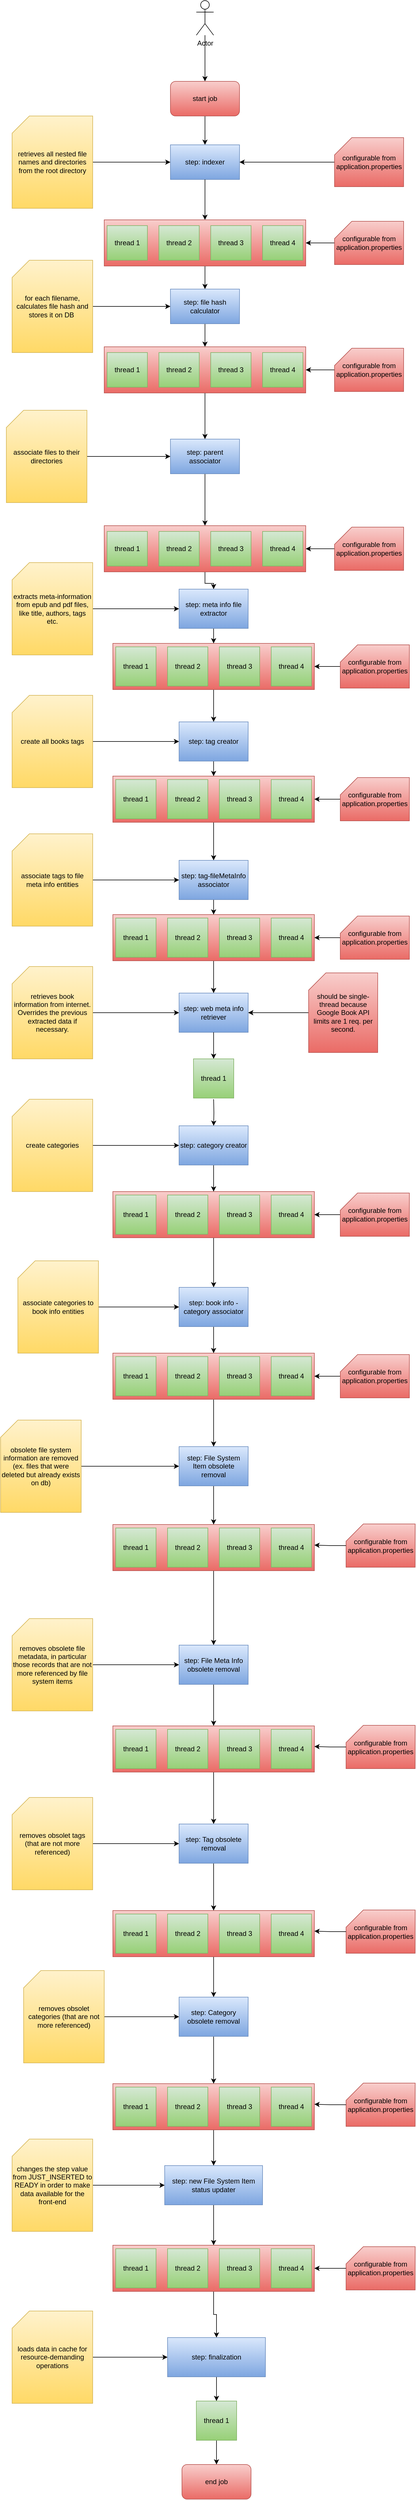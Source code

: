 <mxfile version="24.1.0" type="device">
  <diagram name="Page-1" id="AeAQ8UteRTDMmOz89zi5">
    <mxGraphModel dx="2793" dy="2853" grid="1" gridSize="10" guides="1" tooltips="1" connect="1" arrows="1" fold="1" page="1" pageScale="1" pageWidth="850" pageHeight="1100" math="0" shadow="0">
      <root>
        <mxCell id="0" />
        <mxCell id="1" parent="0" />
        <mxCell id="5nA1vxjFNdlEfRXgZD_g-63" style="edgeStyle=orthogonalEdgeStyle;rounded=0;orthogonalLoop=1;jettySize=auto;html=1;exitX=0.5;exitY=1;exitDx=0;exitDy=0;entryX=0.5;entryY=0;entryDx=0;entryDy=0;" edge="1" parent="1" source="Pz3XvWrVHSfFhwt_LLlL-2" target="Pz3XvWrVHSfFhwt_LLlL-22">
          <mxGeometry relative="1" as="geometry" />
        </mxCell>
        <mxCell id="Pz3XvWrVHSfFhwt_LLlL-2" value="" style="rounded=0;whiteSpace=wrap;html=1;fillColor=#f8cecc;strokeColor=#b85450;gradientColor=#ea6b66;" parent="1" vertex="1">
          <mxGeometry x="265" y="2960" width="350" height="80" as="geometry" />
        </mxCell>
        <mxCell id="5nA1vxjFNdlEfRXgZD_g-58" style="edgeStyle=orthogonalEdgeStyle;rounded=0;orthogonalLoop=1;jettySize=auto;html=1;" edge="1" parent="1" source="lWOo_lwj3-n9xgsoMNME-1" target="W6_yoty5D15qkjbpSZdV-29">
          <mxGeometry relative="1" as="geometry" />
        </mxCell>
        <mxCell id="lWOo_lwj3-n9xgsoMNME-1" value="" style="rounded=0;whiteSpace=wrap;html=1;fillColor=#f8cecc;strokeColor=#b85450;gradientColor=#ea6b66;" parent="1" vertex="1">
          <mxGeometry x="265" y="2291" width="350" height="80" as="geometry" />
        </mxCell>
        <mxCell id="5nA1vxjFNdlEfRXgZD_g-16" style="edgeStyle=orthogonalEdgeStyle;rounded=0;orthogonalLoop=1;jettySize=auto;html=1;entryX=0.5;entryY=0;entryDx=0;entryDy=0;" edge="1" parent="1" source="W6_yoty5D15qkjbpSZdV-63" target="5nA1vxjFNdlEfRXgZD_g-7">
          <mxGeometry relative="1" as="geometry" />
        </mxCell>
        <mxCell id="W6_yoty5D15qkjbpSZdV-63" value="" style="rounded=0;whiteSpace=wrap;html=1;fillColor=#f8cecc;strokeColor=#b85450;gradientColor=#ea6b66;" parent="1" vertex="1">
          <mxGeometry x="265" y="764" width="350" height="80" as="geometry" />
        </mxCell>
        <mxCell id="5nA1vxjFNdlEfRXgZD_g-2" style="edgeStyle=orthogonalEdgeStyle;rounded=0;orthogonalLoop=1;jettySize=auto;html=1;entryX=0.5;entryY=0;entryDx=0;entryDy=0;" edge="1" parent="1" source="W6_yoty5D15qkjbpSZdV-61" target="W6_yoty5D15qkjbpSZdV-6">
          <mxGeometry relative="1" as="geometry" />
        </mxCell>
        <mxCell id="W6_yoty5D15qkjbpSZdV-61" value="" style="rounded=0;whiteSpace=wrap;html=1;fillColor=#f8cecc;strokeColor=#b85450;gradientColor=#ea6b66;" parent="1" vertex="1">
          <mxGeometry x="250" y="560" width="350" height="80" as="geometry" />
        </mxCell>
        <mxCell id="W6_yoty5D15qkjbpSZdV-3" style="edgeStyle=orthogonalEdgeStyle;rounded=0;orthogonalLoop=1;jettySize=auto;html=1;entryX=0.5;entryY=0;entryDx=0;entryDy=0;" parent="1" source="W6_yoty5D15qkjbpSZdV-1" target="W6_yoty5D15qkjbpSZdV-2" edge="1">
          <mxGeometry relative="1" as="geometry" />
        </mxCell>
        <mxCell id="W6_yoty5D15qkjbpSZdV-1" value="Actor" style="shape=umlActor;verticalLabelPosition=bottom;verticalAlign=top;html=1;outlineConnect=0;" parent="1" vertex="1">
          <mxGeometry x="410" y="-350" width="30" height="60" as="geometry" />
        </mxCell>
        <mxCell id="W6_yoty5D15qkjbpSZdV-5" style="edgeStyle=orthogonalEdgeStyle;rounded=0;orthogonalLoop=1;jettySize=auto;html=1;entryX=0.5;entryY=0;entryDx=0;entryDy=0;" parent="1" source="W6_yoty5D15qkjbpSZdV-2" target="W6_yoty5D15qkjbpSZdV-4" edge="1">
          <mxGeometry relative="1" as="geometry" />
        </mxCell>
        <mxCell id="W6_yoty5D15qkjbpSZdV-2" value="start job" style="rounded=1;whiteSpace=wrap;html=1;fillColor=#f8cecc;gradientColor=#ea6b66;strokeColor=#b85450;fontColor=#000000;" parent="1" vertex="1">
          <mxGeometry x="365" y="-210" width="120" height="60" as="geometry" />
        </mxCell>
        <mxCell id="W6_yoty5D15qkjbpSZdV-4" value="step: indexer" style="rounded=0;whiteSpace=wrap;html=1;fillColor=#dae8fc;gradientColor=#7ea6e0;strokeColor=#6c8ebf;fontColor=#000000;" parent="1" vertex="1">
          <mxGeometry x="365" y="-100" width="120" height="60" as="geometry" />
        </mxCell>
        <mxCell id="5nA1vxjFNdlEfRXgZD_g-3" style="edgeStyle=orthogonalEdgeStyle;rounded=0;orthogonalLoop=1;jettySize=auto;html=1;entryX=0.5;entryY=0;entryDx=0;entryDy=0;" edge="1" parent="1" source="W6_yoty5D15qkjbpSZdV-6" target="W6_yoty5D15qkjbpSZdV-63">
          <mxGeometry relative="1" as="geometry" />
        </mxCell>
        <mxCell id="W6_yoty5D15qkjbpSZdV-6" value="step: meta info file extractor" style="rounded=0;whiteSpace=wrap;html=1;fillColor=#dae8fc;gradientColor=#7ea6e0;strokeColor=#6c8ebf;fontColor=#000000;" parent="1" vertex="1">
          <mxGeometry x="380" y="670" width="120" height="68" as="geometry" />
        </mxCell>
        <mxCell id="W6_yoty5D15qkjbpSZdV-8" value="thread 1" style="rounded=0;whiteSpace=wrap;html=1;fillColor=#d5e8d4;gradientColor=#97d077;strokeColor=#82b366;fontColor=#000000;" parent="1" vertex="1">
          <mxGeometry x="270" y="770" width="70" height="68" as="geometry" />
        </mxCell>
        <mxCell id="W6_yoty5D15qkjbpSZdV-9" value="thread 2" style="rounded=0;whiteSpace=wrap;html=1;fillColor=#d5e8d4;gradientColor=#97d077;strokeColor=#82b366;fontColor=#000000;" parent="1" vertex="1">
          <mxGeometry x="360" y="770" width="70" height="68" as="geometry" />
        </mxCell>
        <mxCell id="W6_yoty5D15qkjbpSZdV-10" value="thread 3" style="rounded=0;whiteSpace=wrap;html=1;fillColor=#d5e8d4;gradientColor=#97d077;strokeColor=#82b366;fontColor=#000000;" parent="1" vertex="1">
          <mxGeometry x="450" y="770" width="70" height="68" as="geometry" />
        </mxCell>
        <mxCell id="W6_yoty5D15qkjbpSZdV-11" value="thread 4" style="rounded=0;whiteSpace=wrap;html=1;fillColor=#d5e8d4;gradientColor=#97d077;strokeColor=#82b366;fontColor=#000000;" parent="1" vertex="1">
          <mxGeometry x="540" y="770" width="70" height="68" as="geometry" />
        </mxCell>
        <mxCell id="W6_yoty5D15qkjbpSZdV-17" value="" style="edgeStyle=orthogonalEdgeStyle;rounded=0;orthogonalLoop=1;jettySize=auto;html=1;entryX=0.5;entryY=0;entryDx=0;entryDy=0;" parent="1" source="W6_yoty5D15qkjbpSZdV-4" target="8aTpo-9_EJ-zkzRSs7th-9" edge="1">
          <mxGeometry relative="1" as="geometry">
            <mxPoint x="425" y="-30" as="sourcePoint" />
            <mxPoint x="425" as="targetPoint" />
          </mxGeometry>
        </mxCell>
        <mxCell id="W6_yoty5D15qkjbpSZdV-18" value="step: web meta info retriever" style="rounded=0;whiteSpace=wrap;html=1;fillColor=#dae8fc;gradientColor=#7ea6e0;strokeColor=#6c8ebf;fontColor=#000000;" parent="1" vertex="1">
          <mxGeometry x="380" y="1370" width="120" height="68" as="geometry" />
        </mxCell>
        <mxCell id="W6_yoty5D15qkjbpSZdV-19" value="" style="edgeStyle=orthogonalEdgeStyle;rounded=0;orthogonalLoop=1;jettySize=auto;html=1;entryX=0.5;entryY=0;entryDx=0;entryDy=0;" parent="1" source="W6_yoty5D15qkjbpSZdV-18" target="W6_yoty5D15qkjbpSZdV-20" edge="1">
          <mxGeometry relative="1" as="geometry">
            <mxPoint x="440" y="1430" as="sourcePoint" />
            <mxPoint x="440" y="1540" as="targetPoint" />
          </mxGeometry>
        </mxCell>
        <mxCell id="W6_yoty5D15qkjbpSZdV-20" value="thread 1" style="rounded=0;whiteSpace=wrap;html=1;fillColor=#d5e8d4;gradientColor=#97d077;strokeColor=#82b366;fontColor=#000000;" parent="1" vertex="1">
          <mxGeometry x="405" y="1484" width="70" height="68" as="geometry" />
        </mxCell>
        <mxCell id="5nA1vxjFNdlEfRXgZD_g-31" style="edgeStyle=orthogonalEdgeStyle;rounded=0;orthogonalLoop=1;jettySize=auto;html=1;exitX=0.5;exitY=1;exitDx=0;exitDy=0;entryX=0.5;entryY=0;entryDx=0;entryDy=0;" edge="1" parent="1" source="W6_yoty5D15qkjbpSZdV-25" target="lWOo_lwj3-n9xgsoMNME-1">
          <mxGeometry relative="1" as="geometry" />
        </mxCell>
        <mxCell id="W6_yoty5D15qkjbpSZdV-25" value="step: File System Item obsolete removal" style="rounded=0;whiteSpace=wrap;html=1;fillColor=#dae8fc;gradientColor=#7ea6e0;strokeColor=#6c8ebf;fontColor=#000000;" parent="1" vertex="1">
          <mxGeometry x="380" y="2156" width="120" height="68" as="geometry" />
        </mxCell>
        <mxCell id="5nA1vxjFNdlEfRXgZD_g-59" style="edgeStyle=orthogonalEdgeStyle;rounded=0;orthogonalLoop=1;jettySize=auto;html=1;entryX=0.5;entryY=0;entryDx=0;entryDy=0;" edge="1" parent="1" source="W6_yoty5D15qkjbpSZdV-29" target="pT-amFlwkqPHEuizpd7b-6">
          <mxGeometry relative="1" as="geometry" />
        </mxCell>
        <mxCell id="W6_yoty5D15qkjbpSZdV-29" value="step: File Meta Info obsolete removal" style="rounded=0;whiteSpace=wrap;html=1;fillColor=#dae8fc;gradientColor=#7ea6e0;strokeColor=#6c8ebf;fontColor=#000000;" parent="1" vertex="1">
          <mxGeometry x="380" y="2500" width="120" height="68" as="geometry" />
        </mxCell>
        <mxCell id="5nA1vxjFNdlEfRXgZD_g-66" style="edgeStyle=orthogonalEdgeStyle;rounded=0;orthogonalLoop=1;jettySize=auto;html=1;exitX=0.5;exitY=1;exitDx=0;exitDy=0;entryX=0.5;entryY=0;entryDx=0;entryDy=0;" edge="1" parent="1" source="W6_yoty5D15qkjbpSZdV-33" target="pT-amFlwkqPHEuizpd7b-18">
          <mxGeometry relative="1" as="geometry" />
        </mxCell>
        <mxCell id="W6_yoty5D15qkjbpSZdV-33" value="step: new File System Item status updater" style="rounded=0;whiteSpace=wrap;html=1;fillColor=#dae8fc;gradientColor=#7ea6e0;strokeColor=#6c8ebf;fontColor=#000000;" parent="1" vertex="1">
          <mxGeometry x="355" y="3402" width="170" height="68" as="geometry" />
        </mxCell>
        <mxCell id="W6_yoty5D15qkjbpSZdV-42" style="edgeStyle=orthogonalEdgeStyle;rounded=0;orthogonalLoop=1;jettySize=auto;html=1;entryX=1;entryY=0.5;entryDx=0;entryDy=0;" parent="1" source="W6_yoty5D15qkjbpSZdV-41" target="W6_yoty5D15qkjbpSZdV-18" edge="1">
          <mxGeometry relative="1" as="geometry" />
        </mxCell>
        <mxCell id="W6_yoty5D15qkjbpSZdV-41" value="should be single-thread because Google Book API limits are 1 req. per second." style="shape=card;whiteSpace=wrap;html=1;fillColor=#f8cecc;gradientColor=#ea6b66;strokeColor=#b85450;fontColor=#000000;" parent="1" vertex="1">
          <mxGeometry x="605" y="1335" width="120" height="138" as="geometry" />
        </mxCell>
        <mxCell id="W6_yoty5D15qkjbpSZdV-44" style="edgeStyle=orthogonalEdgeStyle;rounded=0;orthogonalLoop=1;jettySize=auto;html=1;entryX=1;entryY=0.5;entryDx=0;entryDy=0;" parent="1" source="W6_yoty5D15qkjbpSZdV-43" target="W6_yoty5D15qkjbpSZdV-4" edge="1">
          <mxGeometry relative="1" as="geometry" />
        </mxCell>
        <mxCell id="W6_yoty5D15qkjbpSZdV-43" value="configurable from application.properties" style="shape=card;whiteSpace=wrap;html=1;fillColor=#f8cecc;gradientColor=#ea6b66;strokeColor=#b85450;fontColor=#000000;" parent="1" vertex="1">
          <mxGeometry x="650" y="-112.5" width="120" height="85" as="geometry" />
        </mxCell>
        <mxCell id="5nA1vxjFNdlEfRXgZD_g-1" style="edgeStyle=orthogonalEdgeStyle;rounded=0;orthogonalLoop=1;jettySize=auto;html=1;entryX=0.5;entryY=0;entryDx=0;entryDy=0;" edge="1" parent="1" source="W6_yoty5D15qkjbpSZdV-49" target="W6_yoty5D15qkjbpSZdV-61">
          <mxGeometry relative="1" as="geometry" />
        </mxCell>
        <mxCell id="W6_yoty5D15qkjbpSZdV-49" value="step: parent associator" style="rounded=0;whiteSpace=wrap;html=1;fillColor=#dae8fc;gradientColor=#7ea6e0;strokeColor=#6c8ebf;fontColor=#000000;" parent="1" vertex="1">
          <mxGeometry x="365" y="410" width="120" height="60" as="geometry" />
        </mxCell>
        <mxCell id="W6_yoty5D15qkjbpSZdV-50" value="thread 1" style="rounded=0;whiteSpace=wrap;html=1;fillColor=#d5e8d4;gradientColor=#97d077;strokeColor=#82b366;fontColor=#000000;" parent="1" vertex="1">
          <mxGeometry x="255" y="570" width="70" height="60" as="geometry" />
        </mxCell>
        <mxCell id="W6_yoty5D15qkjbpSZdV-51" value="thread 2" style="rounded=0;whiteSpace=wrap;html=1;fillColor=#d5e8d4;gradientColor=#97d077;strokeColor=#82b366;fontColor=#000000;" parent="1" vertex="1">
          <mxGeometry x="345" y="570" width="70" height="60" as="geometry" />
        </mxCell>
        <mxCell id="W6_yoty5D15qkjbpSZdV-52" value="thread 3" style="rounded=0;whiteSpace=wrap;html=1;fillColor=#d5e8d4;gradientColor=#97d077;strokeColor=#82b366;fontColor=#000000;" parent="1" vertex="1">
          <mxGeometry x="435" y="570" width="70" height="60" as="geometry" />
        </mxCell>
        <mxCell id="W6_yoty5D15qkjbpSZdV-53" value="thread 4" style="rounded=0;whiteSpace=wrap;html=1;fillColor=#d5e8d4;gradientColor=#97d077;strokeColor=#82b366;fontColor=#000000;" parent="1" vertex="1">
          <mxGeometry x="525" y="570" width="70" height="60" as="geometry" />
        </mxCell>
        <mxCell id="W6_yoty5D15qkjbpSZdV-62" style="edgeStyle=orthogonalEdgeStyle;rounded=0;orthogonalLoop=1;jettySize=auto;html=1;entryX=1;entryY=0.5;entryDx=0;entryDy=0;" parent="1" source="W6_yoty5D15qkjbpSZdV-59" target="W6_yoty5D15qkjbpSZdV-61" edge="1">
          <mxGeometry relative="1" as="geometry" />
        </mxCell>
        <mxCell id="W6_yoty5D15qkjbpSZdV-59" value="configurable from application.properties" style="shape=card;whiteSpace=wrap;html=1;fillColor=#f8cecc;gradientColor=#ea6b66;strokeColor=#b85450;fontColor=#000000;" parent="1" vertex="1">
          <mxGeometry x="650" y="562.5" width="120" height="75" as="geometry" />
        </mxCell>
        <mxCell id="W6_yoty5D15qkjbpSZdV-64" style="edgeStyle=orthogonalEdgeStyle;rounded=0;orthogonalLoop=1;jettySize=auto;html=1;entryX=1;entryY=0.5;entryDx=0;entryDy=0;" parent="1" source="W6_yoty5D15qkjbpSZdV-65" target="W6_yoty5D15qkjbpSZdV-63" edge="1">
          <mxGeometry relative="1" as="geometry" />
        </mxCell>
        <mxCell id="W6_yoty5D15qkjbpSZdV-65" value="configurable from application.properties" style="shape=card;whiteSpace=wrap;html=1;fillColor=#f8cecc;gradientColor=#ea6b66;strokeColor=#b85450;fontColor=#000000;" parent="1" vertex="1">
          <mxGeometry x="660" y="766.5" width="120" height="75" as="geometry" />
        </mxCell>
        <mxCell id="5nA1vxjFNdlEfRXgZD_g-60" style="edgeStyle=orthogonalEdgeStyle;rounded=0;orthogonalLoop=1;jettySize=auto;html=1;exitX=0.5;exitY=1;exitDx=0;exitDy=0;entryX=0.5;entryY=0;entryDx=0;entryDy=0;" edge="1" parent="1" source="pT-amFlwkqPHEuizpd7b-6" target="Pz3XvWrVHSfFhwt_LLlL-1">
          <mxGeometry relative="1" as="geometry" />
        </mxCell>
        <mxCell id="pT-amFlwkqPHEuizpd7b-6" value="" style="rounded=0;whiteSpace=wrap;html=1;fillColor=#f8cecc;strokeColor=#b85450;gradientColor=#ea6b66;" parent="1" vertex="1">
          <mxGeometry x="265" y="2640" width="350" height="80" as="geometry" />
        </mxCell>
        <mxCell id="pT-amFlwkqPHEuizpd7b-7" value="thread 1" style="rounded=0;whiteSpace=wrap;html=1;fillColor=#d5e8d4;gradientColor=#97d077;strokeColor=#82b366;fontColor=#000000;" parent="1" vertex="1">
          <mxGeometry x="270" y="2646" width="70" height="68" as="geometry" />
        </mxCell>
        <mxCell id="pT-amFlwkqPHEuizpd7b-8" value="thread 2" style="rounded=0;whiteSpace=wrap;html=1;fillColor=#d5e8d4;gradientColor=#97d077;strokeColor=#82b366;fontColor=#000000;" parent="1" vertex="1">
          <mxGeometry x="360" y="2646" width="70" height="68" as="geometry" />
        </mxCell>
        <mxCell id="pT-amFlwkqPHEuizpd7b-9" value="thread 3" style="rounded=0;whiteSpace=wrap;html=1;fillColor=#d5e8d4;gradientColor=#97d077;strokeColor=#82b366;fontColor=#000000;" parent="1" vertex="1">
          <mxGeometry x="450" y="2646" width="70" height="68" as="geometry" />
        </mxCell>
        <mxCell id="pT-amFlwkqPHEuizpd7b-10" value="thread 4" style="rounded=0;whiteSpace=wrap;html=1;fillColor=#d5e8d4;gradientColor=#97d077;strokeColor=#82b366;fontColor=#000000;" parent="1" vertex="1">
          <mxGeometry x="540" y="2646" width="70" height="68" as="geometry" />
        </mxCell>
        <mxCell id="5nA1vxjFNdlEfRXgZD_g-67" style="edgeStyle=orthogonalEdgeStyle;rounded=0;orthogonalLoop=1;jettySize=auto;html=1;exitX=0.5;exitY=1;exitDx=0;exitDy=0;entryX=0.5;entryY=0;entryDx=0;entryDy=0;" edge="1" parent="1" source="pT-amFlwkqPHEuizpd7b-18" target="8aTpo-9_EJ-zkzRSs7th-1">
          <mxGeometry relative="1" as="geometry" />
        </mxCell>
        <mxCell id="pT-amFlwkqPHEuizpd7b-18" value="" style="rounded=0;whiteSpace=wrap;html=1;fillColor=#f8cecc;strokeColor=#b85450;gradientColor=#ea6b66;" parent="1" vertex="1">
          <mxGeometry x="265" y="3540" width="350" height="80" as="geometry" />
        </mxCell>
        <mxCell id="pT-amFlwkqPHEuizpd7b-19" value="thread 1" style="rounded=0;whiteSpace=wrap;html=1;fillColor=#d5e8d4;gradientColor=#97d077;strokeColor=#82b366;fontColor=#000000;" parent="1" vertex="1">
          <mxGeometry x="270" y="3546" width="70" height="68" as="geometry" />
        </mxCell>
        <mxCell id="pT-amFlwkqPHEuizpd7b-20" value="thread 2" style="rounded=0;whiteSpace=wrap;html=1;fillColor=#d5e8d4;gradientColor=#97d077;strokeColor=#82b366;fontColor=#000000;" parent="1" vertex="1">
          <mxGeometry x="360" y="3546" width="70" height="68" as="geometry" />
        </mxCell>
        <mxCell id="pT-amFlwkqPHEuizpd7b-21" value="thread 3" style="rounded=0;whiteSpace=wrap;html=1;fillColor=#d5e8d4;gradientColor=#97d077;strokeColor=#82b366;fontColor=#000000;" parent="1" vertex="1">
          <mxGeometry x="450" y="3546" width="70" height="68" as="geometry" />
        </mxCell>
        <mxCell id="pT-amFlwkqPHEuizpd7b-22" value="thread 4" style="rounded=0;whiteSpace=wrap;html=1;fillColor=#d5e8d4;gradientColor=#97d077;strokeColor=#82b366;fontColor=#000000;" parent="1" vertex="1">
          <mxGeometry x="540" y="3546" width="70" height="68" as="geometry" />
        </mxCell>
        <mxCell id="pT-amFlwkqPHEuizpd7b-26" value="end job" style="rounded=1;whiteSpace=wrap;html=1;fillColor=#f8cecc;gradientColor=#ea6b66;strokeColor=#b85450;fontColor=#000000;" parent="1" vertex="1">
          <mxGeometry x="385" y="3920" width="120" height="60" as="geometry" />
        </mxCell>
        <mxCell id="pT-amFlwkqPHEuizpd7b-31" value="configurable from application.properties" style="shape=card;whiteSpace=wrap;html=1;fillColor=#f8cecc;gradientColor=#ea6b66;strokeColor=#b85450;fontColor=#000000;" parent="1" vertex="1">
          <mxGeometry x="670" y="2639" width="120" height="75" as="geometry" />
        </mxCell>
        <mxCell id="pT-amFlwkqPHEuizpd7b-32" value="configurable from application.properties" style="shape=card;whiteSpace=wrap;html=1;fillColor=#f8cecc;gradientColor=#ea6b66;strokeColor=#b85450;fontColor=#000000;" parent="1" vertex="1">
          <mxGeometry x="670" y="3542.5" width="120" height="75" as="geometry" />
        </mxCell>
        <mxCell id="pT-amFlwkqPHEuizpd7b-33" style="edgeStyle=orthogonalEdgeStyle;rounded=0;orthogonalLoop=1;jettySize=auto;html=1;entryX=1;entryY=0.446;entryDx=0;entryDy=0;entryPerimeter=0;" parent="1" source="pT-amFlwkqPHEuizpd7b-31" target="pT-amFlwkqPHEuizpd7b-6" edge="1">
          <mxGeometry relative="1" as="geometry" />
        </mxCell>
        <mxCell id="pT-amFlwkqPHEuizpd7b-34" style="edgeStyle=orthogonalEdgeStyle;rounded=0;orthogonalLoop=1;jettySize=auto;html=1;entryX=1;entryY=0.5;entryDx=0;entryDy=0;" parent="1" source="pT-amFlwkqPHEuizpd7b-32" target="pT-amFlwkqPHEuizpd7b-18" edge="1">
          <mxGeometry relative="1" as="geometry">
            <mxPoint x="620" y="3579" as="targetPoint" />
          </mxGeometry>
        </mxCell>
        <mxCell id="cFf2lf7DGppdIoSNQJBt-2" style="edgeStyle=orthogonalEdgeStyle;rounded=0;orthogonalLoop=1;jettySize=auto;html=1;entryX=0;entryY=0.5;entryDx=0;entryDy=0;" parent="1" source="cFf2lf7DGppdIoSNQJBt-1" target="W6_yoty5D15qkjbpSZdV-4" edge="1">
          <mxGeometry relative="1" as="geometry" />
        </mxCell>
        <mxCell id="cFf2lf7DGppdIoSNQJBt-1" value="retrieves all nested file names and directories from the root directory" style="shape=card;whiteSpace=wrap;html=1;fillColor=#fff2cc;strokeColor=#d6b656;gradientColor=#ffd966;fontColor=#000000;" parent="1" vertex="1">
          <mxGeometry x="90" y="-150" width="140" height="160" as="geometry" />
        </mxCell>
        <mxCell id="cFf2lf7DGppdIoSNQJBt-4" style="edgeStyle=orthogonalEdgeStyle;rounded=0;orthogonalLoop=1;jettySize=auto;html=1;entryX=0;entryY=0.5;entryDx=0;entryDy=0;" parent="1" source="cFf2lf7DGppdIoSNQJBt-3" target="W6_yoty5D15qkjbpSZdV-49" edge="1">
          <mxGeometry relative="1" as="geometry" />
        </mxCell>
        <mxCell id="cFf2lf7DGppdIoSNQJBt-3" value="associate files to their directories" style="shape=card;whiteSpace=wrap;html=1;fillColor=#fff2cc;strokeColor=#d6b656;gradientColor=#ffd966;fontColor=#000000;" parent="1" vertex="1">
          <mxGeometry x="80" y="360" width="140" height="160" as="geometry" />
        </mxCell>
        <mxCell id="cFf2lf7DGppdIoSNQJBt-6" style="edgeStyle=orthogonalEdgeStyle;rounded=0;orthogonalLoop=1;jettySize=auto;html=1;entryX=0;entryY=0.5;entryDx=0;entryDy=0;" parent="1" source="cFf2lf7DGppdIoSNQJBt-5" target="W6_yoty5D15qkjbpSZdV-6" edge="1">
          <mxGeometry relative="1" as="geometry" />
        </mxCell>
        <mxCell id="cFf2lf7DGppdIoSNQJBt-5" value="extracts meta-information from epub and pdf files, like title, authors, tags etc." style="shape=card;whiteSpace=wrap;html=1;fillColor=#fff2cc;strokeColor=#d6b656;gradientColor=#ffd966;fontColor=#000000;" parent="1" vertex="1">
          <mxGeometry x="90" y="624" width="140" height="160" as="geometry" />
        </mxCell>
        <mxCell id="cFf2lf7DGppdIoSNQJBt-8" style="edgeStyle=orthogonalEdgeStyle;rounded=0;orthogonalLoop=1;jettySize=auto;html=1;entryX=0;entryY=0.5;entryDx=0;entryDy=0;" parent="1" source="cFf2lf7DGppdIoSNQJBt-7" target="W6_yoty5D15qkjbpSZdV-18" edge="1">
          <mxGeometry relative="1" as="geometry" />
        </mxCell>
        <mxCell id="cFf2lf7DGppdIoSNQJBt-7" value="retrieves book information from internet. Overrides the previous extracted data if necessary." style="shape=card;whiteSpace=wrap;html=1;fillColor=#fff2cc;strokeColor=#d6b656;gradientColor=#ffd966;fontColor=#000000;" parent="1" vertex="1">
          <mxGeometry x="90" y="1324" width="140" height="160" as="geometry" />
        </mxCell>
        <mxCell id="cFf2lf7DGppdIoSNQJBt-10" style="edgeStyle=orthogonalEdgeStyle;rounded=0;orthogonalLoop=1;jettySize=auto;html=1;entryX=0;entryY=0.5;entryDx=0;entryDy=0;" parent="1" source="cFf2lf7DGppdIoSNQJBt-9" target="W6_yoty5D15qkjbpSZdV-25" edge="1">
          <mxGeometry relative="1" as="geometry" />
        </mxCell>
        <mxCell id="cFf2lf7DGppdIoSNQJBt-9" value="obsolete file system information are removed (ex. files that were deleted but already exists on db)" style="shape=card;whiteSpace=wrap;html=1;fillColor=#fff2cc;strokeColor=#d6b656;gradientColor=#ffd966;fontColor=#000000;" parent="1" vertex="1">
          <mxGeometry x="70" y="2110" width="140" height="160" as="geometry" />
        </mxCell>
        <mxCell id="cFf2lf7DGppdIoSNQJBt-12" style="edgeStyle=orthogonalEdgeStyle;rounded=0;orthogonalLoop=1;jettySize=auto;html=1;entryX=0;entryY=0.5;entryDx=0;entryDy=0;" parent="1" source="cFf2lf7DGppdIoSNQJBt-11" target="W6_yoty5D15qkjbpSZdV-29" edge="1">
          <mxGeometry relative="1" as="geometry" />
        </mxCell>
        <mxCell id="cFf2lf7DGppdIoSNQJBt-11" value="removes obsolete file metadata, in particular those records that are not more referenced by file system items" style="shape=card;whiteSpace=wrap;html=1;fillColor=#fff2cc;strokeColor=#d6b656;gradientColor=#ffd966;fontColor=#000000;" parent="1" vertex="1">
          <mxGeometry x="90" y="2454" width="140" height="160" as="geometry" />
        </mxCell>
        <mxCell id="cFf2lf7DGppdIoSNQJBt-14" style="edgeStyle=orthogonalEdgeStyle;rounded=0;orthogonalLoop=1;jettySize=auto;html=1;entryX=0;entryY=0.5;entryDx=0;entryDy=0;" parent="1" source="cFf2lf7DGppdIoSNQJBt-13" target="W6_yoty5D15qkjbpSZdV-33" edge="1">
          <mxGeometry relative="1" as="geometry" />
        </mxCell>
        <mxCell id="cFf2lf7DGppdIoSNQJBt-13" value="changes the step value from JUST_INSERTED to READY in order to make data available for the front-end" style="shape=card;whiteSpace=wrap;html=1;fillColor=#fff2cc;strokeColor=#d6b656;gradientColor=#ffd966;fontColor=#000000;" parent="1" vertex="1">
          <mxGeometry x="90" y="3356" width="140" height="160" as="geometry" />
        </mxCell>
        <mxCell id="lWOo_lwj3-n9xgsoMNME-2" value="thread 1" style="rounded=0;whiteSpace=wrap;html=1;fillColor=#d5e8d4;gradientColor=#97d077;strokeColor=#82b366;fontColor=#000000;" parent="1" vertex="1">
          <mxGeometry x="270" y="2297" width="70" height="68" as="geometry" />
        </mxCell>
        <mxCell id="lWOo_lwj3-n9xgsoMNME-3" value="thread 2" style="rounded=0;whiteSpace=wrap;html=1;fillColor=#d5e8d4;gradientColor=#97d077;strokeColor=#82b366;fontColor=#000000;" parent="1" vertex="1">
          <mxGeometry x="360" y="2297" width="70" height="68" as="geometry" />
        </mxCell>
        <mxCell id="lWOo_lwj3-n9xgsoMNME-4" value="thread 3" style="rounded=0;whiteSpace=wrap;html=1;fillColor=#d5e8d4;gradientColor=#97d077;strokeColor=#82b366;fontColor=#000000;" parent="1" vertex="1">
          <mxGeometry x="450" y="2297" width="70" height="68" as="geometry" />
        </mxCell>
        <mxCell id="lWOo_lwj3-n9xgsoMNME-5" value="thread 4" style="rounded=0;whiteSpace=wrap;html=1;fillColor=#d5e8d4;gradientColor=#97d077;strokeColor=#82b366;fontColor=#000000;" parent="1" vertex="1">
          <mxGeometry x="540" y="2297" width="70" height="68" as="geometry" />
        </mxCell>
        <mxCell id="lWOo_lwj3-n9xgsoMNME-6" value="configurable from application.properties" style="shape=card;whiteSpace=wrap;html=1;fillColor=#f8cecc;gradientColor=#ea6b66;strokeColor=#b85450;fontColor=#000000;" parent="1" vertex="1">
          <mxGeometry x="670" y="2290" width="120" height="75" as="geometry" />
        </mxCell>
        <mxCell id="lWOo_lwj3-n9xgsoMNME-7" style="edgeStyle=orthogonalEdgeStyle;rounded=0;orthogonalLoop=1;jettySize=auto;html=1;entryX=1;entryY=0.446;entryDx=0;entryDy=0;entryPerimeter=0;" parent="1" source="lWOo_lwj3-n9xgsoMNME-6" target="lWOo_lwj3-n9xgsoMNME-1" edge="1">
          <mxGeometry relative="1" as="geometry" />
        </mxCell>
        <mxCell id="5nA1vxjFNdlEfRXgZD_g-61" style="edgeStyle=orthogonalEdgeStyle;rounded=0;orthogonalLoop=1;jettySize=auto;html=1;entryX=0.5;entryY=0;entryDx=0;entryDy=0;" edge="1" parent="1" source="Pz3XvWrVHSfFhwt_LLlL-1" target="Pz3XvWrVHSfFhwt_LLlL-2">
          <mxGeometry relative="1" as="geometry" />
        </mxCell>
        <mxCell id="Pz3XvWrVHSfFhwt_LLlL-1" value="step: Tag obsolete removal" style="rounded=0;whiteSpace=wrap;html=1;fillColor=#dae8fc;gradientColor=#7ea6e0;strokeColor=#6c8ebf;fontColor=#000000;" parent="1" vertex="1">
          <mxGeometry x="380" y="2810" width="120" height="68" as="geometry" />
        </mxCell>
        <mxCell id="Pz3XvWrVHSfFhwt_LLlL-3" value="thread 1" style="rounded=0;whiteSpace=wrap;html=1;fillColor=#d5e8d4;gradientColor=#97d077;strokeColor=#82b366;fontColor=#000000;" parent="1" vertex="1">
          <mxGeometry x="270" y="2966" width="70" height="68" as="geometry" />
        </mxCell>
        <mxCell id="Pz3XvWrVHSfFhwt_LLlL-4" value="thread 2" style="rounded=0;whiteSpace=wrap;html=1;fillColor=#d5e8d4;gradientColor=#97d077;strokeColor=#82b366;fontColor=#000000;" parent="1" vertex="1">
          <mxGeometry x="360" y="2966" width="70" height="68" as="geometry" />
        </mxCell>
        <mxCell id="Pz3XvWrVHSfFhwt_LLlL-5" value="thread 3" style="rounded=0;whiteSpace=wrap;html=1;fillColor=#d5e8d4;gradientColor=#97d077;strokeColor=#82b366;fontColor=#000000;" parent="1" vertex="1">
          <mxGeometry x="450" y="2966" width="70" height="68" as="geometry" />
        </mxCell>
        <mxCell id="Pz3XvWrVHSfFhwt_LLlL-6" value="thread 4" style="rounded=0;whiteSpace=wrap;html=1;fillColor=#d5e8d4;gradientColor=#97d077;strokeColor=#82b366;fontColor=#000000;" parent="1" vertex="1">
          <mxGeometry x="540" y="2966" width="70" height="68" as="geometry" />
        </mxCell>
        <mxCell id="Pz3XvWrVHSfFhwt_LLlL-7" value="configurable from application.properties" style="shape=card;whiteSpace=wrap;html=1;fillColor=#f8cecc;gradientColor=#ea6b66;strokeColor=#b85450;fontColor=#000000;" parent="1" vertex="1">
          <mxGeometry x="670" y="2959" width="120" height="75" as="geometry" />
        </mxCell>
        <mxCell id="Pz3XvWrVHSfFhwt_LLlL-8" style="edgeStyle=orthogonalEdgeStyle;rounded=0;orthogonalLoop=1;jettySize=auto;html=1;entryX=1;entryY=0.446;entryDx=0;entryDy=0;entryPerimeter=0;" parent="1" source="Pz3XvWrVHSfFhwt_LLlL-7" target="Pz3XvWrVHSfFhwt_LLlL-2" edge="1">
          <mxGeometry relative="1" as="geometry" />
        </mxCell>
        <mxCell id="5nA1vxjFNdlEfRXgZD_g-65" style="edgeStyle=orthogonalEdgeStyle;rounded=0;orthogonalLoop=1;jettySize=auto;html=1;exitX=0.5;exitY=1;exitDx=0;exitDy=0;entryX=0.5;entryY=0;entryDx=0;entryDy=0;" edge="1" parent="1" source="Pz3XvWrVHSfFhwt_LLlL-17" target="W6_yoty5D15qkjbpSZdV-33">
          <mxGeometry relative="1" as="geometry" />
        </mxCell>
        <mxCell id="Pz3XvWrVHSfFhwt_LLlL-17" value="" style="rounded=0;whiteSpace=wrap;html=1;fillColor=#f8cecc;strokeColor=#b85450;gradientColor=#ea6b66;" parent="1" vertex="1">
          <mxGeometry x="265" y="3260" width="350" height="80" as="geometry" />
        </mxCell>
        <mxCell id="5nA1vxjFNdlEfRXgZD_g-64" style="edgeStyle=orthogonalEdgeStyle;rounded=0;orthogonalLoop=1;jettySize=auto;html=1;exitX=0.5;exitY=1;exitDx=0;exitDy=0;entryX=0.5;entryY=0;entryDx=0;entryDy=0;" edge="1" parent="1" source="Pz3XvWrVHSfFhwt_LLlL-22" target="Pz3XvWrVHSfFhwt_LLlL-17">
          <mxGeometry relative="1" as="geometry" />
        </mxCell>
        <mxCell id="Pz3XvWrVHSfFhwt_LLlL-22" value="step: Category obsolete removal" style="rounded=0;whiteSpace=wrap;html=1;fillColor=#dae8fc;gradientColor=#7ea6e0;strokeColor=#6c8ebf;fontColor=#000000;" parent="1" vertex="1">
          <mxGeometry x="380" y="3110" width="120" height="68" as="geometry" />
        </mxCell>
        <mxCell id="Pz3XvWrVHSfFhwt_LLlL-23" value="thread 1" style="rounded=0;whiteSpace=wrap;html=1;fillColor=#d5e8d4;gradientColor=#97d077;strokeColor=#82b366;fontColor=#000000;" parent="1" vertex="1">
          <mxGeometry x="270" y="3266" width="70" height="68" as="geometry" />
        </mxCell>
        <mxCell id="Pz3XvWrVHSfFhwt_LLlL-24" value="thread 2" style="rounded=0;whiteSpace=wrap;html=1;fillColor=#d5e8d4;gradientColor=#97d077;strokeColor=#82b366;fontColor=#000000;" parent="1" vertex="1">
          <mxGeometry x="360" y="3266" width="70" height="68" as="geometry" />
        </mxCell>
        <mxCell id="Pz3XvWrVHSfFhwt_LLlL-25" value="thread 3" style="rounded=0;whiteSpace=wrap;html=1;fillColor=#d5e8d4;gradientColor=#97d077;strokeColor=#82b366;fontColor=#000000;" parent="1" vertex="1">
          <mxGeometry x="450" y="3266" width="70" height="68" as="geometry" />
        </mxCell>
        <mxCell id="Pz3XvWrVHSfFhwt_LLlL-26" value="thread 4" style="rounded=0;whiteSpace=wrap;html=1;fillColor=#d5e8d4;gradientColor=#97d077;strokeColor=#82b366;fontColor=#000000;" parent="1" vertex="1">
          <mxGeometry x="540" y="3266" width="70" height="68" as="geometry" />
        </mxCell>
        <mxCell id="Pz3XvWrVHSfFhwt_LLlL-27" value="configurable from application.properties" style="shape=card;whiteSpace=wrap;html=1;fillColor=#f8cecc;gradientColor=#ea6b66;strokeColor=#b85450;fontColor=#000000;" parent="1" vertex="1">
          <mxGeometry x="670" y="3259" width="120" height="75" as="geometry" />
        </mxCell>
        <mxCell id="Pz3XvWrVHSfFhwt_LLlL-28" style="edgeStyle=orthogonalEdgeStyle;rounded=0;orthogonalLoop=1;jettySize=auto;html=1;entryX=1;entryY=0.446;entryDx=0;entryDy=0;entryPerimeter=0;" parent="1" source="Pz3XvWrVHSfFhwt_LLlL-27" target="Pz3XvWrVHSfFhwt_LLlL-17" edge="1">
          <mxGeometry relative="1" as="geometry" />
        </mxCell>
        <mxCell id="Pz3XvWrVHSfFhwt_LLlL-40" style="edgeStyle=orthogonalEdgeStyle;rounded=0;orthogonalLoop=1;jettySize=auto;html=1;entryX=0;entryY=0.5;entryDx=0;entryDy=0;" parent="1" source="Pz3XvWrVHSfFhwt_LLlL-39" target="Pz3XvWrVHSfFhwt_LLlL-1" edge="1">
          <mxGeometry relative="1" as="geometry" />
        </mxCell>
        <mxCell id="Pz3XvWrVHSfFhwt_LLlL-39" value="removes obsolet tags (that are not more referenced)" style="shape=card;whiteSpace=wrap;html=1;fillColor=#fff2cc;strokeColor=#d6b656;gradientColor=#ffd966;fontColor=#000000;" parent="1" vertex="1">
          <mxGeometry x="90" y="2764" width="140" height="160" as="geometry" />
        </mxCell>
        <mxCell id="Pz3XvWrVHSfFhwt_LLlL-42" style="edgeStyle=orthogonalEdgeStyle;rounded=0;orthogonalLoop=1;jettySize=auto;html=1;entryX=0;entryY=0.5;entryDx=0;entryDy=0;" parent="1" source="Pz3XvWrVHSfFhwt_LLlL-41" target="Pz3XvWrVHSfFhwt_LLlL-22" edge="1">
          <mxGeometry relative="1" as="geometry" />
        </mxCell>
        <mxCell id="Pz3XvWrVHSfFhwt_LLlL-41" value="removes obsolet categories (that are not more referenced)" style="shape=card;whiteSpace=wrap;html=1;fillColor=#fff2cc;strokeColor=#d6b656;gradientColor=#ffd966;fontColor=#000000;" parent="1" vertex="1">
          <mxGeometry x="110" y="3064" width="140" height="160" as="geometry" />
        </mxCell>
        <mxCell id="8aTpo-9_EJ-zkzRSs7th-5" style="edgeStyle=orthogonalEdgeStyle;rounded=0;orthogonalLoop=1;jettySize=auto;html=1;entryX=0.5;entryY=0;entryDx=0;entryDy=0;" parent="1" source="8aTpo-9_EJ-zkzRSs7th-1" target="8aTpo-9_EJ-zkzRSs7th-2" edge="1">
          <mxGeometry relative="1" as="geometry" />
        </mxCell>
        <mxCell id="8aTpo-9_EJ-zkzRSs7th-1" value="step: finalization" style="rounded=0;whiteSpace=wrap;html=1;fillColor=#dae8fc;gradientColor=#7ea6e0;strokeColor=#6c8ebf;fontColor=#000000;" parent="1" vertex="1">
          <mxGeometry x="360" y="3700" width="170" height="68" as="geometry" />
        </mxCell>
        <mxCell id="8aTpo-9_EJ-zkzRSs7th-6" style="edgeStyle=orthogonalEdgeStyle;rounded=0;orthogonalLoop=1;jettySize=auto;html=1;entryX=0.5;entryY=0;entryDx=0;entryDy=0;" parent="1" source="8aTpo-9_EJ-zkzRSs7th-2" target="pT-amFlwkqPHEuizpd7b-26" edge="1">
          <mxGeometry relative="1" as="geometry" />
        </mxCell>
        <mxCell id="8aTpo-9_EJ-zkzRSs7th-2" value="thread 1" style="rounded=0;whiteSpace=wrap;html=1;fillColor=#d5e8d4;gradientColor=#97d077;strokeColor=#82b366;fontColor=#000000;" parent="1" vertex="1">
          <mxGeometry x="410" y="3810" width="70" height="68" as="geometry" />
        </mxCell>
        <mxCell id="8aTpo-9_EJ-zkzRSs7th-8" style="edgeStyle=orthogonalEdgeStyle;rounded=0;orthogonalLoop=1;jettySize=auto;html=1;" parent="1" source="8aTpo-9_EJ-zkzRSs7th-7" target="8aTpo-9_EJ-zkzRSs7th-1" edge="1">
          <mxGeometry relative="1" as="geometry" />
        </mxCell>
        <mxCell id="8aTpo-9_EJ-zkzRSs7th-7" value="loads data in cache for resource-demanding operations" style="shape=card;whiteSpace=wrap;html=1;fillColor=#fff2cc;strokeColor=#d6b656;gradientColor=#ffd966;fontColor=#000000;" parent="1" vertex="1">
          <mxGeometry x="90" y="3654" width="140" height="160" as="geometry" />
        </mxCell>
        <mxCell id="8aTpo-9_EJ-zkzRSs7th-17" style="edgeStyle=orthogonalEdgeStyle;rounded=0;orthogonalLoop=1;jettySize=auto;html=1;entryX=0.5;entryY=0;entryDx=0;entryDy=0;" parent="1" source="8aTpo-9_EJ-zkzRSs7th-9" target="8aTpo-9_EJ-zkzRSs7th-16" edge="1">
          <mxGeometry relative="1" as="geometry" />
        </mxCell>
        <mxCell id="8aTpo-9_EJ-zkzRSs7th-9" value="" style="rounded=0;whiteSpace=wrap;html=1;fillColor=#f8cecc;strokeColor=#b85450;gradientColor=#ea6b66;" parent="1" vertex="1">
          <mxGeometry x="250" y="30" width="350" height="80" as="geometry" />
        </mxCell>
        <mxCell id="8aTpo-9_EJ-zkzRSs7th-10" value="thread 1" style="rounded=0;whiteSpace=wrap;html=1;fillColor=#d5e8d4;gradientColor=#97d077;strokeColor=#82b366;fontColor=#000000;" parent="1" vertex="1">
          <mxGeometry x="255" y="40" width="70" height="60" as="geometry" />
        </mxCell>
        <mxCell id="8aTpo-9_EJ-zkzRSs7th-11" value="thread 2" style="rounded=0;whiteSpace=wrap;html=1;fillColor=#d5e8d4;gradientColor=#97d077;strokeColor=#82b366;fontColor=#000000;" parent="1" vertex="1">
          <mxGeometry x="345" y="40" width="70" height="60" as="geometry" />
        </mxCell>
        <mxCell id="8aTpo-9_EJ-zkzRSs7th-12" value="thread 3" style="rounded=0;whiteSpace=wrap;html=1;fillColor=#d5e8d4;gradientColor=#97d077;strokeColor=#82b366;fontColor=#000000;" parent="1" vertex="1">
          <mxGeometry x="435" y="40" width="70" height="60" as="geometry" />
        </mxCell>
        <mxCell id="8aTpo-9_EJ-zkzRSs7th-13" value="thread 4" style="rounded=0;whiteSpace=wrap;html=1;fillColor=#d5e8d4;gradientColor=#97d077;strokeColor=#82b366;fontColor=#000000;" parent="1" vertex="1">
          <mxGeometry x="525" y="40" width="70" height="60" as="geometry" />
        </mxCell>
        <mxCell id="8aTpo-9_EJ-zkzRSs7th-14" style="edgeStyle=orthogonalEdgeStyle;rounded=0;orthogonalLoop=1;jettySize=auto;html=1;entryX=1;entryY=0.5;entryDx=0;entryDy=0;" parent="1" source="8aTpo-9_EJ-zkzRSs7th-15" target="8aTpo-9_EJ-zkzRSs7th-9" edge="1">
          <mxGeometry relative="1" as="geometry" />
        </mxCell>
        <mxCell id="8aTpo-9_EJ-zkzRSs7th-15" value="configurable from application.properties" style="shape=card;whiteSpace=wrap;html=1;fillColor=#f8cecc;gradientColor=#ea6b66;strokeColor=#b85450;fontColor=#000000;" parent="1" vertex="1">
          <mxGeometry x="650" y="32.5" width="120" height="75" as="geometry" />
        </mxCell>
        <mxCell id="8aTpo-9_EJ-zkzRSs7th-25" style="edgeStyle=orthogonalEdgeStyle;rounded=0;orthogonalLoop=1;jettySize=auto;html=1;entryX=0.5;entryY=0;entryDx=0;entryDy=0;" parent="1" source="8aTpo-9_EJ-zkzRSs7th-16" target="8aTpo-9_EJ-zkzRSs7th-18" edge="1">
          <mxGeometry relative="1" as="geometry" />
        </mxCell>
        <mxCell id="8aTpo-9_EJ-zkzRSs7th-16" value="step: file hash calculator" style="rounded=0;whiteSpace=wrap;html=1;fillColor=#dae8fc;gradientColor=#7ea6e0;strokeColor=#6c8ebf;fontColor=#000000;" parent="1" vertex="1">
          <mxGeometry x="365" y="150" width="120" height="60" as="geometry" />
        </mxCell>
        <mxCell id="8aTpo-9_EJ-zkzRSs7th-26" style="edgeStyle=orthogonalEdgeStyle;rounded=0;orthogonalLoop=1;jettySize=auto;html=1;entryX=0.5;entryY=0;entryDx=0;entryDy=0;" parent="1" source="8aTpo-9_EJ-zkzRSs7th-18" target="W6_yoty5D15qkjbpSZdV-49" edge="1">
          <mxGeometry relative="1" as="geometry" />
        </mxCell>
        <mxCell id="8aTpo-9_EJ-zkzRSs7th-18" value="" style="rounded=0;whiteSpace=wrap;html=1;fillColor=#f8cecc;strokeColor=#b85450;gradientColor=#ea6b66;" parent="1" vertex="1">
          <mxGeometry x="250" y="250" width="350" height="80" as="geometry" />
        </mxCell>
        <mxCell id="8aTpo-9_EJ-zkzRSs7th-19" value="thread 1" style="rounded=0;whiteSpace=wrap;html=1;fillColor=#d5e8d4;gradientColor=#97d077;strokeColor=#82b366;fontColor=#000000;" parent="1" vertex="1">
          <mxGeometry x="255" y="260" width="70" height="60" as="geometry" />
        </mxCell>
        <mxCell id="8aTpo-9_EJ-zkzRSs7th-20" value="thread 2" style="rounded=0;whiteSpace=wrap;html=1;fillColor=#d5e8d4;gradientColor=#97d077;strokeColor=#82b366;fontColor=#000000;" parent="1" vertex="1">
          <mxGeometry x="345" y="260" width="70" height="60" as="geometry" />
        </mxCell>
        <mxCell id="8aTpo-9_EJ-zkzRSs7th-21" value="thread 3" style="rounded=0;whiteSpace=wrap;html=1;fillColor=#d5e8d4;gradientColor=#97d077;strokeColor=#82b366;fontColor=#000000;" parent="1" vertex="1">
          <mxGeometry x="435" y="260" width="70" height="60" as="geometry" />
        </mxCell>
        <mxCell id="8aTpo-9_EJ-zkzRSs7th-22" value="thread 4" style="rounded=0;whiteSpace=wrap;html=1;fillColor=#d5e8d4;gradientColor=#97d077;strokeColor=#82b366;fontColor=#000000;" parent="1" vertex="1">
          <mxGeometry x="525" y="260" width="70" height="60" as="geometry" />
        </mxCell>
        <mxCell id="8aTpo-9_EJ-zkzRSs7th-23" style="edgeStyle=orthogonalEdgeStyle;rounded=0;orthogonalLoop=1;jettySize=auto;html=1;entryX=1;entryY=0.5;entryDx=0;entryDy=0;" parent="1" source="8aTpo-9_EJ-zkzRSs7th-24" target="8aTpo-9_EJ-zkzRSs7th-18" edge="1">
          <mxGeometry relative="1" as="geometry" />
        </mxCell>
        <mxCell id="8aTpo-9_EJ-zkzRSs7th-24" value="configurable from application.properties" style="shape=card;whiteSpace=wrap;html=1;fillColor=#f8cecc;gradientColor=#ea6b66;strokeColor=#b85450;fontColor=#000000;" parent="1" vertex="1">
          <mxGeometry x="650" y="252.5" width="120" height="75" as="geometry" />
        </mxCell>
        <mxCell id="8aTpo-9_EJ-zkzRSs7th-28" style="edgeStyle=orthogonalEdgeStyle;rounded=0;orthogonalLoop=1;jettySize=auto;html=1;entryX=0;entryY=0.5;entryDx=0;entryDy=0;" parent="1" source="8aTpo-9_EJ-zkzRSs7th-27" target="8aTpo-9_EJ-zkzRSs7th-16" edge="1">
          <mxGeometry relative="1" as="geometry" />
        </mxCell>
        <mxCell id="8aTpo-9_EJ-zkzRSs7th-27" value="for each filename, calculates file hash and stores it on DB&amp;nbsp;" style="shape=card;whiteSpace=wrap;html=1;fillColor=#fff2cc;strokeColor=#d6b656;gradientColor=#ffd966;fontColor=#000000;" parent="1" vertex="1">
          <mxGeometry x="90" y="100" width="140" height="160" as="geometry" />
        </mxCell>
        <mxCell id="5nA1vxjFNdlEfRXgZD_g-29" style="edgeStyle=orthogonalEdgeStyle;rounded=0;orthogonalLoop=1;jettySize=auto;html=1;entryX=0.5;entryY=0;entryDx=0;entryDy=0;" edge="1" parent="1" source="5nA1vxjFNdlEfRXgZD_g-4" target="5nA1vxjFNdlEfRXgZD_g-20">
          <mxGeometry relative="1" as="geometry" />
        </mxCell>
        <mxCell id="5nA1vxjFNdlEfRXgZD_g-4" value="" style="rounded=0;whiteSpace=wrap;html=1;fillColor=#f8cecc;strokeColor=#b85450;gradientColor=#ea6b66;" vertex="1" parent="1">
          <mxGeometry x="265" y="994" width="350" height="80" as="geometry" />
        </mxCell>
        <mxCell id="5nA1vxjFNdlEfRXgZD_g-6" style="edgeStyle=orthogonalEdgeStyle;rounded=0;orthogonalLoop=1;jettySize=auto;html=1;entryX=0.5;entryY=0;entryDx=0;entryDy=0;" edge="1" parent="1" source="5nA1vxjFNdlEfRXgZD_g-7" target="5nA1vxjFNdlEfRXgZD_g-4">
          <mxGeometry relative="1" as="geometry" />
        </mxCell>
        <mxCell id="5nA1vxjFNdlEfRXgZD_g-7" value="step: tag creator" style="rounded=0;whiteSpace=wrap;html=1;fillColor=#dae8fc;gradientColor=#7ea6e0;strokeColor=#6c8ebf;fontColor=#000000;" vertex="1" parent="1">
          <mxGeometry x="380" y="900" width="120" height="68" as="geometry" />
        </mxCell>
        <mxCell id="5nA1vxjFNdlEfRXgZD_g-8" value="thread 1" style="rounded=0;whiteSpace=wrap;html=1;fillColor=#d5e8d4;gradientColor=#97d077;strokeColor=#82b366;fontColor=#000000;" vertex="1" parent="1">
          <mxGeometry x="270" y="1000" width="70" height="68" as="geometry" />
        </mxCell>
        <mxCell id="5nA1vxjFNdlEfRXgZD_g-9" value="thread 2" style="rounded=0;whiteSpace=wrap;html=1;fillColor=#d5e8d4;gradientColor=#97d077;strokeColor=#82b366;fontColor=#000000;" vertex="1" parent="1">
          <mxGeometry x="360" y="1000" width="70" height="68" as="geometry" />
        </mxCell>
        <mxCell id="5nA1vxjFNdlEfRXgZD_g-10" value="thread 3" style="rounded=0;whiteSpace=wrap;html=1;fillColor=#d5e8d4;gradientColor=#97d077;strokeColor=#82b366;fontColor=#000000;" vertex="1" parent="1">
          <mxGeometry x="450" y="1000" width="70" height="68" as="geometry" />
        </mxCell>
        <mxCell id="5nA1vxjFNdlEfRXgZD_g-11" value="thread 4" style="rounded=0;whiteSpace=wrap;html=1;fillColor=#d5e8d4;gradientColor=#97d077;strokeColor=#82b366;fontColor=#000000;" vertex="1" parent="1">
          <mxGeometry x="540" y="1000" width="70" height="68" as="geometry" />
        </mxCell>
        <mxCell id="5nA1vxjFNdlEfRXgZD_g-12" style="edgeStyle=orthogonalEdgeStyle;rounded=0;orthogonalLoop=1;jettySize=auto;html=1;entryX=1;entryY=0.5;entryDx=0;entryDy=0;" edge="1" parent="1" source="5nA1vxjFNdlEfRXgZD_g-13" target="5nA1vxjFNdlEfRXgZD_g-4">
          <mxGeometry relative="1" as="geometry" />
        </mxCell>
        <mxCell id="5nA1vxjFNdlEfRXgZD_g-13" value="configurable from application.properties" style="shape=card;whiteSpace=wrap;html=1;fillColor=#f8cecc;gradientColor=#ea6b66;strokeColor=#b85450;fontColor=#000000;" vertex="1" parent="1">
          <mxGeometry x="660" y="996.5" width="120" height="75" as="geometry" />
        </mxCell>
        <mxCell id="5nA1vxjFNdlEfRXgZD_g-14" style="edgeStyle=orthogonalEdgeStyle;rounded=0;orthogonalLoop=1;jettySize=auto;html=1;entryX=0;entryY=0.5;entryDx=0;entryDy=0;" edge="1" parent="1" source="5nA1vxjFNdlEfRXgZD_g-15" target="5nA1vxjFNdlEfRXgZD_g-7">
          <mxGeometry relative="1" as="geometry" />
        </mxCell>
        <mxCell id="5nA1vxjFNdlEfRXgZD_g-15" value="create all books tags" style="shape=card;whiteSpace=wrap;html=1;fillColor=#fff2cc;strokeColor=#d6b656;gradientColor=#ffd966;fontColor=#000000;" vertex="1" parent="1">
          <mxGeometry x="90" y="854" width="140" height="160" as="geometry" />
        </mxCell>
        <mxCell id="5nA1vxjFNdlEfRXgZD_g-30" style="edgeStyle=orthogonalEdgeStyle;rounded=0;orthogonalLoop=1;jettySize=auto;html=1;entryX=0.5;entryY=0;entryDx=0;entryDy=0;" edge="1" parent="1" source="5nA1vxjFNdlEfRXgZD_g-18" target="W6_yoty5D15qkjbpSZdV-18">
          <mxGeometry relative="1" as="geometry" />
        </mxCell>
        <mxCell id="5nA1vxjFNdlEfRXgZD_g-18" value="" style="rounded=0;whiteSpace=wrap;html=1;fillColor=#f8cecc;strokeColor=#b85450;gradientColor=#ea6b66;" vertex="1" parent="1">
          <mxGeometry x="265" y="1234" width="350" height="80" as="geometry" />
        </mxCell>
        <mxCell id="5nA1vxjFNdlEfRXgZD_g-19" style="edgeStyle=orthogonalEdgeStyle;rounded=0;orthogonalLoop=1;jettySize=auto;html=1;entryX=0.5;entryY=0;entryDx=0;entryDy=0;" edge="1" parent="1" source="5nA1vxjFNdlEfRXgZD_g-20" target="5nA1vxjFNdlEfRXgZD_g-18">
          <mxGeometry relative="1" as="geometry" />
        </mxCell>
        <mxCell id="5nA1vxjFNdlEfRXgZD_g-20" value="step: tag-fileMetaInfo associator" style="rounded=0;whiteSpace=wrap;html=1;fillColor=#dae8fc;gradientColor=#7ea6e0;strokeColor=#6c8ebf;fontColor=#000000;" vertex="1" parent="1">
          <mxGeometry x="380" y="1140" width="120" height="68" as="geometry" />
        </mxCell>
        <mxCell id="5nA1vxjFNdlEfRXgZD_g-21" value="thread 1" style="rounded=0;whiteSpace=wrap;html=1;fillColor=#d5e8d4;gradientColor=#97d077;strokeColor=#82b366;fontColor=#000000;" vertex="1" parent="1">
          <mxGeometry x="270" y="1240" width="70" height="68" as="geometry" />
        </mxCell>
        <mxCell id="5nA1vxjFNdlEfRXgZD_g-22" value="thread 2" style="rounded=0;whiteSpace=wrap;html=1;fillColor=#d5e8d4;gradientColor=#97d077;strokeColor=#82b366;fontColor=#000000;" vertex="1" parent="1">
          <mxGeometry x="360" y="1240" width="70" height="68" as="geometry" />
        </mxCell>
        <mxCell id="5nA1vxjFNdlEfRXgZD_g-23" value="thread 3" style="rounded=0;whiteSpace=wrap;html=1;fillColor=#d5e8d4;gradientColor=#97d077;strokeColor=#82b366;fontColor=#000000;" vertex="1" parent="1">
          <mxGeometry x="450" y="1240" width="70" height="68" as="geometry" />
        </mxCell>
        <mxCell id="5nA1vxjFNdlEfRXgZD_g-24" value="thread 4" style="rounded=0;whiteSpace=wrap;html=1;fillColor=#d5e8d4;gradientColor=#97d077;strokeColor=#82b366;fontColor=#000000;" vertex="1" parent="1">
          <mxGeometry x="540" y="1240" width="70" height="68" as="geometry" />
        </mxCell>
        <mxCell id="5nA1vxjFNdlEfRXgZD_g-25" style="edgeStyle=orthogonalEdgeStyle;rounded=0;orthogonalLoop=1;jettySize=auto;html=1;entryX=1;entryY=0.5;entryDx=0;entryDy=0;" edge="1" parent="1" source="5nA1vxjFNdlEfRXgZD_g-26" target="5nA1vxjFNdlEfRXgZD_g-18">
          <mxGeometry relative="1" as="geometry" />
        </mxCell>
        <mxCell id="5nA1vxjFNdlEfRXgZD_g-26" value="configurable from application.properties" style="shape=card;whiteSpace=wrap;html=1;fillColor=#f8cecc;gradientColor=#ea6b66;strokeColor=#b85450;fontColor=#000000;" vertex="1" parent="1">
          <mxGeometry x="660" y="1236.5" width="120" height="75" as="geometry" />
        </mxCell>
        <mxCell id="5nA1vxjFNdlEfRXgZD_g-27" style="edgeStyle=orthogonalEdgeStyle;rounded=0;orthogonalLoop=1;jettySize=auto;html=1;entryX=0;entryY=0.5;entryDx=0;entryDy=0;" edge="1" parent="1" source="5nA1vxjFNdlEfRXgZD_g-28" target="5nA1vxjFNdlEfRXgZD_g-20">
          <mxGeometry relative="1" as="geometry" />
        </mxCell>
        <mxCell id="5nA1vxjFNdlEfRXgZD_g-28" value="associate tags to file meta info entities" style="shape=card;whiteSpace=wrap;html=1;fillColor=#fff2cc;strokeColor=#d6b656;gradientColor=#ffd966;fontColor=#000000;" vertex="1" parent="1">
          <mxGeometry x="90" y="1094" width="140" height="160" as="geometry" />
        </mxCell>
        <mxCell id="5nA1vxjFNdlEfRXgZD_g-32" style="edgeStyle=orthogonalEdgeStyle;rounded=0;orthogonalLoop=1;jettySize=auto;html=1;entryX=0.5;entryY=0;entryDx=0;entryDy=0;" edge="1" parent="1" target="5nA1vxjFNdlEfRXgZD_g-35">
          <mxGeometry relative="1" as="geometry">
            <mxPoint x="440" y="1554" as="sourcePoint" />
          </mxGeometry>
        </mxCell>
        <mxCell id="5nA1vxjFNdlEfRXgZD_g-56" style="edgeStyle=orthogonalEdgeStyle;rounded=0;orthogonalLoop=1;jettySize=auto;html=1;entryX=0.5;entryY=0;entryDx=0;entryDy=0;" edge="1" parent="1" source="5nA1vxjFNdlEfRXgZD_g-33" target="5nA1vxjFNdlEfRXgZD_g-47">
          <mxGeometry relative="1" as="geometry" />
        </mxCell>
        <mxCell id="5nA1vxjFNdlEfRXgZD_g-33" value="" style="rounded=0;whiteSpace=wrap;html=1;fillColor=#f8cecc;strokeColor=#b85450;gradientColor=#ea6b66;" vertex="1" parent="1">
          <mxGeometry x="265" y="1714" width="350" height="80" as="geometry" />
        </mxCell>
        <mxCell id="5nA1vxjFNdlEfRXgZD_g-34" style="edgeStyle=orthogonalEdgeStyle;rounded=0;orthogonalLoop=1;jettySize=auto;html=1;entryX=0.5;entryY=0;entryDx=0;entryDy=0;" edge="1" parent="1" source="5nA1vxjFNdlEfRXgZD_g-35" target="5nA1vxjFNdlEfRXgZD_g-33">
          <mxGeometry relative="1" as="geometry" />
        </mxCell>
        <mxCell id="5nA1vxjFNdlEfRXgZD_g-35" value="step: category creator" style="rounded=0;whiteSpace=wrap;html=1;fillColor=#dae8fc;gradientColor=#7ea6e0;strokeColor=#6c8ebf;fontColor=#000000;" vertex="1" parent="1">
          <mxGeometry x="380" y="1600" width="120" height="68" as="geometry" />
        </mxCell>
        <mxCell id="5nA1vxjFNdlEfRXgZD_g-36" value="thread 1" style="rounded=0;whiteSpace=wrap;html=1;fillColor=#d5e8d4;gradientColor=#97d077;strokeColor=#82b366;fontColor=#000000;" vertex="1" parent="1">
          <mxGeometry x="270" y="1720" width="70" height="68" as="geometry" />
        </mxCell>
        <mxCell id="5nA1vxjFNdlEfRXgZD_g-37" value="thread 2" style="rounded=0;whiteSpace=wrap;html=1;fillColor=#d5e8d4;gradientColor=#97d077;strokeColor=#82b366;fontColor=#000000;" vertex="1" parent="1">
          <mxGeometry x="360" y="1720" width="70" height="68" as="geometry" />
        </mxCell>
        <mxCell id="5nA1vxjFNdlEfRXgZD_g-38" value="thread 3" style="rounded=0;whiteSpace=wrap;html=1;fillColor=#d5e8d4;gradientColor=#97d077;strokeColor=#82b366;fontColor=#000000;" vertex="1" parent="1">
          <mxGeometry x="450" y="1720" width="70" height="68" as="geometry" />
        </mxCell>
        <mxCell id="5nA1vxjFNdlEfRXgZD_g-39" value="thread 4" style="rounded=0;whiteSpace=wrap;html=1;fillColor=#d5e8d4;gradientColor=#97d077;strokeColor=#82b366;fontColor=#000000;" vertex="1" parent="1">
          <mxGeometry x="540" y="1720" width="70" height="68" as="geometry" />
        </mxCell>
        <mxCell id="5nA1vxjFNdlEfRXgZD_g-40" style="edgeStyle=orthogonalEdgeStyle;rounded=0;orthogonalLoop=1;jettySize=auto;html=1;entryX=1;entryY=0.5;entryDx=0;entryDy=0;" edge="1" parent="1" source="5nA1vxjFNdlEfRXgZD_g-41" target="5nA1vxjFNdlEfRXgZD_g-33">
          <mxGeometry relative="1" as="geometry" />
        </mxCell>
        <mxCell id="5nA1vxjFNdlEfRXgZD_g-41" value="configurable from application.properties" style="shape=card;whiteSpace=wrap;html=1;fillColor=#f8cecc;gradientColor=#ea6b66;strokeColor=#b85450;fontColor=#000000;" vertex="1" parent="1">
          <mxGeometry x="660" y="1716.5" width="120" height="75" as="geometry" />
        </mxCell>
        <mxCell id="5nA1vxjFNdlEfRXgZD_g-42" style="edgeStyle=orthogonalEdgeStyle;rounded=0;orthogonalLoop=1;jettySize=auto;html=1;entryX=0;entryY=0.5;entryDx=0;entryDy=0;" edge="1" parent="1" source="5nA1vxjFNdlEfRXgZD_g-43" target="5nA1vxjFNdlEfRXgZD_g-35">
          <mxGeometry relative="1" as="geometry" />
        </mxCell>
        <mxCell id="5nA1vxjFNdlEfRXgZD_g-43" value="create categories" style="shape=card;whiteSpace=wrap;html=1;fillColor=#fff2cc;strokeColor=#d6b656;gradientColor=#ffd966;fontColor=#000000;" vertex="1" parent="1">
          <mxGeometry x="90" y="1554" width="140" height="160" as="geometry" />
        </mxCell>
        <mxCell id="5nA1vxjFNdlEfRXgZD_g-57" style="edgeStyle=orthogonalEdgeStyle;rounded=0;orthogonalLoop=1;jettySize=auto;html=1;exitX=0.5;exitY=1;exitDx=0;exitDy=0;entryX=0.5;entryY=0;entryDx=0;entryDy=0;" edge="1" parent="1" source="5nA1vxjFNdlEfRXgZD_g-45" target="W6_yoty5D15qkjbpSZdV-25">
          <mxGeometry relative="1" as="geometry" />
        </mxCell>
        <mxCell id="5nA1vxjFNdlEfRXgZD_g-45" value="" style="rounded=0;whiteSpace=wrap;html=1;fillColor=#f8cecc;strokeColor=#b85450;gradientColor=#ea6b66;" vertex="1" parent="1">
          <mxGeometry x="265" y="1994" width="350" height="80" as="geometry" />
        </mxCell>
        <mxCell id="5nA1vxjFNdlEfRXgZD_g-46" style="edgeStyle=orthogonalEdgeStyle;rounded=0;orthogonalLoop=1;jettySize=auto;html=1;entryX=0.5;entryY=0;entryDx=0;entryDy=0;" edge="1" parent="1" source="5nA1vxjFNdlEfRXgZD_g-47" target="5nA1vxjFNdlEfRXgZD_g-45">
          <mxGeometry relative="1" as="geometry" />
        </mxCell>
        <mxCell id="5nA1vxjFNdlEfRXgZD_g-47" value="step: book info - category associator" style="rounded=0;whiteSpace=wrap;html=1;fillColor=#dae8fc;gradientColor=#7ea6e0;strokeColor=#6c8ebf;fontColor=#000000;" vertex="1" parent="1">
          <mxGeometry x="380" y="1880" width="120" height="68" as="geometry" />
        </mxCell>
        <mxCell id="5nA1vxjFNdlEfRXgZD_g-48" value="thread 1" style="rounded=0;whiteSpace=wrap;html=1;fillColor=#d5e8d4;gradientColor=#97d077;strokeColor=#82b366;fontColor=#000000;" vertex="1" parent="1">
          <mxGeometry x="270" y="2000" width="70" height="68" as="geometry" />
        </mxCell>
        <mxCell id="5nA1vxjFNdlEfRXgZD_g-49" value="thread 2" style="rounded=0;whiteSpace=wrap;html=1;fillColor=#d5e8d4;gradientColor=#97d077;strokeColor=#82b366;fontColor=#000000;" vertex="1" parent="1">
          <mxGeometry x="360" y="2000" width="70" height="68" as="geometry" />
        </mxCell>
        <mxCell id="5nA1vxjFNdlEfRXgZD_g-50" value="thread 3" style="rounded=0;whiteSpace=wrap;html=1;fillColor=#d5e8d4;gradientColor=#97d077;strokeColor=#82b366;fontColor=#000000;" vertex="1" parent="1">
          <mxGeometry x="450" y="2000" width="70" height="68" as="geometry" />
        </mxCell>
        <mxCell id="5nA1vxjFNdlEfRXgZD_g-51" value="thread 4" style="rounded=0;whiteSpace=wrap;html=1;fillColor=#d5e8d4;gradientColor=#97d077;strokeColor=#82b366;fontColor=#000000;" vertex="1" parent="1">
          <mxGeometry x="540" y="2000" width="70" height="68" as="geometry" />
        </mxCell>
        <mxCell id="5nA1vxjFNdlEfRXgZD_g-52" style="edgeStyle=orthogonalEdgeStyle;rounded=0;orthogonalLoop=1;jettySize=auto;html=1;entryX=1;entryY=0.5;entryDx=0;entryDy=0;" edge="1" parent="1" source="5nA1vxjFNdlEfRXgZD_g-53" target="5nA1vxjFNdlEfRXgZD_g-45">
          <mxGeometry relative="1" as="geometry" />
        </mxCell>
        <mxCell id="5nA1vxjFNdlEfRXgZD_g-53" value="configurable from application.properties" style="shape=card;whiteSpace=wrap;html=1;fillColor=#f8cecc;gradientColor=#ea6b66;strokeColor=#b85450;fontColor=#000000;" vertex="1" parent="1">
          <mxGeometry x="660" y="1996.5" width="120" height="75" as="geometry" />
        </mxCell>
        <mxCell id="5nA1vxjFNdlEfRXgZD_g-54" style="edgeStyle=orthogonalEdgeStyle;rounded=0;orthogonalLoop=1;jettySize=auto;html=1;entryX=0;entryY=0.5;entryDx=0;entryDy=0;" edge="1" parent="1" source="5nA1vxjFNdlEfRXgZD_g-55" target="5nA1vxjFNdlEfRXgZD_g-47">
          <mxGeometry relative="1" as="geometry" />
        </mxCell>
        <mxCell id="5nA1vxjFNdlEfRXgZD_g-55" value="associate categories to book info entities" style="shape=card;whiteSpace=wrap;html=1;fillColor=#fff2cc;strokeColor=#d6b656;gradientColor=#ffd966;fontColor=#000000;" vertex="1" parent="1">
          <mxGeometry x="100" y="1834" width="140" height="160" as="geometry" />
        </mxCell>
      </root>
    </mxGraphModel>
  </diagram>
</mxfile>
